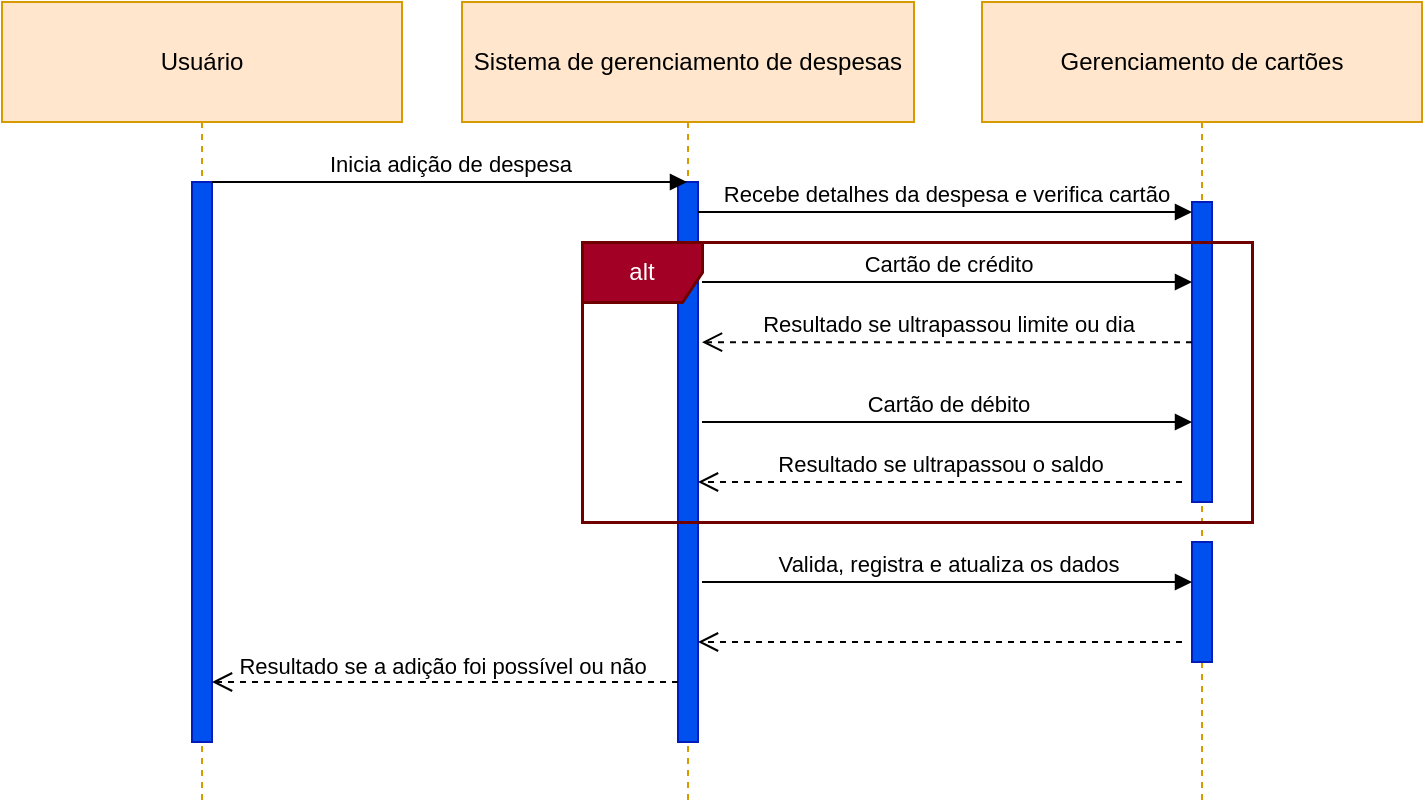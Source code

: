 <mxfile version="22.0.4" type="device">
  <diagram name="Página-1" id="G70mQapNwYzaGsmVYV_h">
    <mxGraphModel dx="1105" dy="625" grid="1" gridSize="10" guides="1" tooltips="1" connect="1" arrows="1" fold="1" page="1" pageScale="1" pageWidth="827" pageHeight="1169" math="0" shadow="0">
      <root>
        <mxCell id="0" />
        <mxCell id="1" parent="0" />
        <mxCell id="RBtM4C8N0etjiQWY5GB9-4" value="Sistema de gerenciamento de despesas" style="shape=umlLifeline;perimeter=lifelinePerimeter;whiteSpace=wrap;html=1;container=1;dropTarget=0;collapsible=0;recursiveResize=0;outlineConnect=0;portConstraint=eastwest;newEdgeStyle={&quot;curved&quot;:0,&quot;rounded&quot;:0};fillColor=#ffe6cc;strokeColor=#d79b00;size=60;" vertex="1" parent="1">
          <mxGeometry x="330" y="80" width="226" height="400" as="geometry" />
        </mxCell>
        <mxCell id="RBtM4C8N0etjiQWY5GB9-19" value="" style="html=1;points=[[0,0,0,0,5],[0,1,0,0,-5],[1,0,0,0,5],[1,1,0,0,-5]];perimeter=orthogonalPerimeter;outlineConnect=0;targetShapes=umlLifeline;portConstraint=eastwest;newEdgeStyle={&quot;curved&quot;:0,&quot;rounded&quot;:0};fillColor=#0050ef;fontColor=#ffffff;strokeColor=#001DBC;" vertex="1" parent="RBtM4C8N0etjiQWY5GB9-4">
          <mxGeometry x="108" y="90" width="10" height="280" as="geometry" />
        </mxCell>
        <mxCell id="RBtM4C8N0etjiQWY5GB9-3" value="Usuário" style="shape=umlLifeline;perimeter=lifelinePerimeter;whiteSpace=wrap;html=1;container=1;dropTarget=0;collapsible=0;recursiveResize=0;outlineConnect=0;portConstraint=eastwest;newEdgeStyle={&quot;curved&quot;:0,&quot;rounded&quot;:0};direction=east;fillColor=#ffe6cc;strokeColor=#d79b00;perimeterSpacing=1;flipV=0;size=60;" vertex="1" parent="1">
          <mxGeometry x="100" y="80" width="200" height="400" as="geometry" />
        </mxCell>
        <mxCell id="RBtM4C8N0etjiQWY5GB9-17" value="" style="html=1;points=[[0,0,0,0,5],[0,1,0,0,-5],[1,0,0,0,5],[1,1,0,0,-5]];perimeter=orthogonalPerimeter;outlineConnect=0;targetShapes=umlLifeline;portConstraint=eastwest;newEdgeStyle={&quot;curved&quot;:0,&quot;rounded&quot;:0};fillColor=#0050ef;fontColor=#ffffff;strokeColor=#001DBC;" vertex="1" parent="RBtM4C8N0etjiQWY5GB9-3">
          <mxGeometry x="95" y="90" width="10" height="280" as="geometry" />
        </mxCell>
        <mxCell id="RBtM4C8N0etjiQWY5GB9-16" value="Gerenciamento de cartões" style="shape=umlLifeline;perimeter=lifelinePerimeter;whiteSpace=wrap;html=1;container=1;dropTarget=0;collapsible=0;recursiveResize=0;outlineConnect=0;portConstraint=eastwest;newEdgeStyle={&quot;curved&quot;:0,&quot;rounded&quot;:0};size=60;fillColor=#ffe6cc;strokeColor=#d79b00;" vertex="1" parent="1">
          <mxGeometry x="590" y="80" width="220" height="400" as="geometry" />
        </mxCell>
        <mxCell id="RBtM4C8N0etjiQWY5GB9-21" value="" style="html=1;points=[[0,0,0,0,5],[0,1,0,0,-5],[1,0,0,0,5],[1,1,0,0,-5]];perimeter=orthogonalPerimeter;outlineConnect=0;targetShapes=umlLifeline;portConstraint=eastwest;newEdgeStyle={&quot;curved&quot;:0,&quot;rounded&quot;:0};fillColor=#0050ef;fontColor=#ffffff;strokeColor=#001DBC;" vertex="1" parent="RBtM4C8N0etjiQWY5GB9-16">
          <mxGeometry x="105" y="100" width="10" height="150" as="geometry" />
        </mxCell>
        <mxCell id="RBtM4C8N0etjiQWY5GB9-33" value="" style="html=1;points=[[0,0,0,0,5],[0,1,0,0,-5],[1,0,0,0,5],[1,1,0,0,-5]];perimeter=orthogonalPerimeter;outlineConnect=0;targetShapes=umlLifeline;portConstraint=eastwest;newEdgeStyle={&quot;curved&quot;:0,&quot;rounded&quot;:0};fillColor=#0050ef;fontColor=#ffffff;strokeColor=#001DBC;" vertex="1" parent="RBtM4C8N0etjiQWY5GB9-16">
          <mxGeometry x="105" y="270" width="10" height="60" as="geometry" />
        </mxCell>
        <mxCell id="RBtM4C8N0etjiQWY5GB9-24" value="alt" style="shape=umlFrame;whiteSpace=wrap;html=1;pointerEvents=0;fillColor=#a20025;strokeColor=#6F0000;fontColor=#ffffff;gradientColor=none;swimlaneFillColor=none;strokeWidth=1.5;" vertex="1" parent="1">
          <mxGeometry x="390" y="200" width="335" height="140" as="geometry" />
        </mxCell>
        <mxCell id="RBtM4C8N0etjiQWY5GB9-26" value="Inicia adição de despesa" style="html=1;verticalAlign=bottom;endArrow=block;curved=0;rounded=0;" edge="1" parent="1">
          <mxGeometry width="80" relative="1" as="geometry">
            <mxPoint x="205" y="170" as="sourcePoint" />
            <mxPoint x="442.5" y="170" as="targetPoint" />
          </mxGeometry>
        </mxCell>
        <mxCell id="RBtM4C8N0etjiQWY5GB9-27" value="Recebe detalhes da despesa e verifica cartão" style="html=1;verticalAlign=bottom;endArrow=block;curved=0;rounded=0;entryX=0;entryY=0;entryDx=0;entryDy=5;entryPerimeter=0;" edge="1" parent="1" source="RBtM4C8N0etjiQWY5GB9-19" target="RBtM4C8N0etjiQWY5GB9-21">
          <mxGeometry width="80" relative="1" as="geometry">
            <mxPoint x="480" y="180" as="sourcePoint" />
            <mxPoint x="570" y="180" as="targetPoint" />
          </mxGeometry>
        </mxCell>
        <mxCell id="RBtM4C8N0etjiQWY5GB9-28" value="Cartão de crédito" style="html=1;verticalAlign=bottom;endArrow=block;curved=0;rounded=0;" edge="1" parent="1">
          <mxGeometry width="80" relative="1" as="geometry">
            <mxPoint x="450" y="220" as="sourcePoint" />
            <mxPoint x="695" y="220" as="targetPoint" />
          </mxGeometry>
        </mxCell>
        <mxCell id="RBtM4C8N0etjiQWY5GB9-29" value="Resultado se ultrapassou limite ou dia" style="html=1;verticalAlign=bottom;endArrow=open;dashed=1;endSize=8;curved=0;rounded=0;entryX=1.2;entryY=0.286;entryDx=0;entryDy=0;entryPerimeter=0;" edge="1" parent="1" source="RBtM4C8N0etjiQWY5GB9-21" target="RBtM4C8N0etjiQWY5GB9-19">
          <mxGeometry relative="1" as="geometry">
            <mxPoint x="610" y="250" as="sourcePoint" />
            <mxPoint x="530" y="250" as="targetPoint" />
          </mxGeometry>
        </mxCell>
        <mxCell id="RBtM4C8N0etjiQWY5GB9-30" value="Cartão de débito" style="html=1;verticalAlign=bottom;endArrow=block;curved=0;rounded=0;" edge="1" parent="1" target="RBtM4C8N0etjiQWY5GB9-21">
          <mxGeometry width="80" relative="1" as="geometry">
            <mxPoint x="450" y="290" as="sourcePoint" />
            <mxPoint x="530" y="290" as="targetPoint" />
          </mxGeometry>
        </mxCell>
        <mxCell id="RBtM4C8N0etjiQWY5GB9-32" value="Resultado se ultrapassou o saldo" style="html=1;verticalAlign=bottom;endArrow=open;dashed=1;endSize=8;curved=0;rounded=0;" edge="1" parent="1" target="RBtM4C8N0etjiQWY5GB9-19">
          <mxGeometry relative="1" as="geometry">
            <mxPoint x="690" y="320" as="sourcePoint" />
            <mxPoint x="610" y="320" as="targetPoint" />
          </mxGeometry>
        </mxCell>
        <mxCell id="RBtM4C8N0etjiQWY5GB9-34" value="Valida, registra e atualiza os dados" style="html=1;verticalAlign=bottom;endArrow=block;curved=0;rounded=0;" edge="1" parent="1" target="RBtM4C8N0etjiQWY5GB9-33">
          <mxGeometry width="80" relative="1" as="geometry">
            <mxPoint x="450" y="370" as="sourcePoint" />
            <mxPoint x="690" y="370" as="targetPoint" />
          </mxGeometry>
        </mxCell>
        <mxCell id="RBtM4C8N0etjiQWY5GB9-35" value="" style="html=1;verticalAlign=bottom;endArrow=open;dashed=1;endSize=8;curved=0;rounded=0;" edge="1" parent="1" target="RBtM4C8N0etjiQWY5GB9-19">
          <mxGeometry relative="1" as="geometry">
            <mxPoint x="690" y="400" as="sourcePoint" />
            <mxPoint x="610" y="400" as="targetPoint" />
          </mxGeometry>
        </mxCell>
        <mxCell id="RBtM4C8N0etjiQWY5GB9-36" value="" style="html=1;verticalAlign=bottom;endArrow=open;dashed=1;endSize=8;curved=0;rounded=0;" edge="1" parent="1">
          <mxGeometry relative="1" as="geometry">
            <mxPoint x="438" y="420" as="sourcePoint" />
            <mxPoint x="205" y="420" as="targetPoint" />
            <Array as="points" />
          </mxGeometry>
        </mxCell>
        <mxCell id="RBtM4C8N0etjiQWY5GB9-37" value="Resultado se a adição foi possível ou não" style="edgeLabel;html=1;align=center;verticalAlign=middle;resizable=0;points=[];" vertex="1" connectable="0" parent="RBtM4C8N0etjiQWY5GB9-36">
          <mxGeometry x="0.015" y="-8" relative="1" as="geometry">
            <mxPoint as="offset" />
          </mxGeometry>
        </mxCell>
      </root>
    </mxGraphModel>
  </diagram>
</mxfile>
